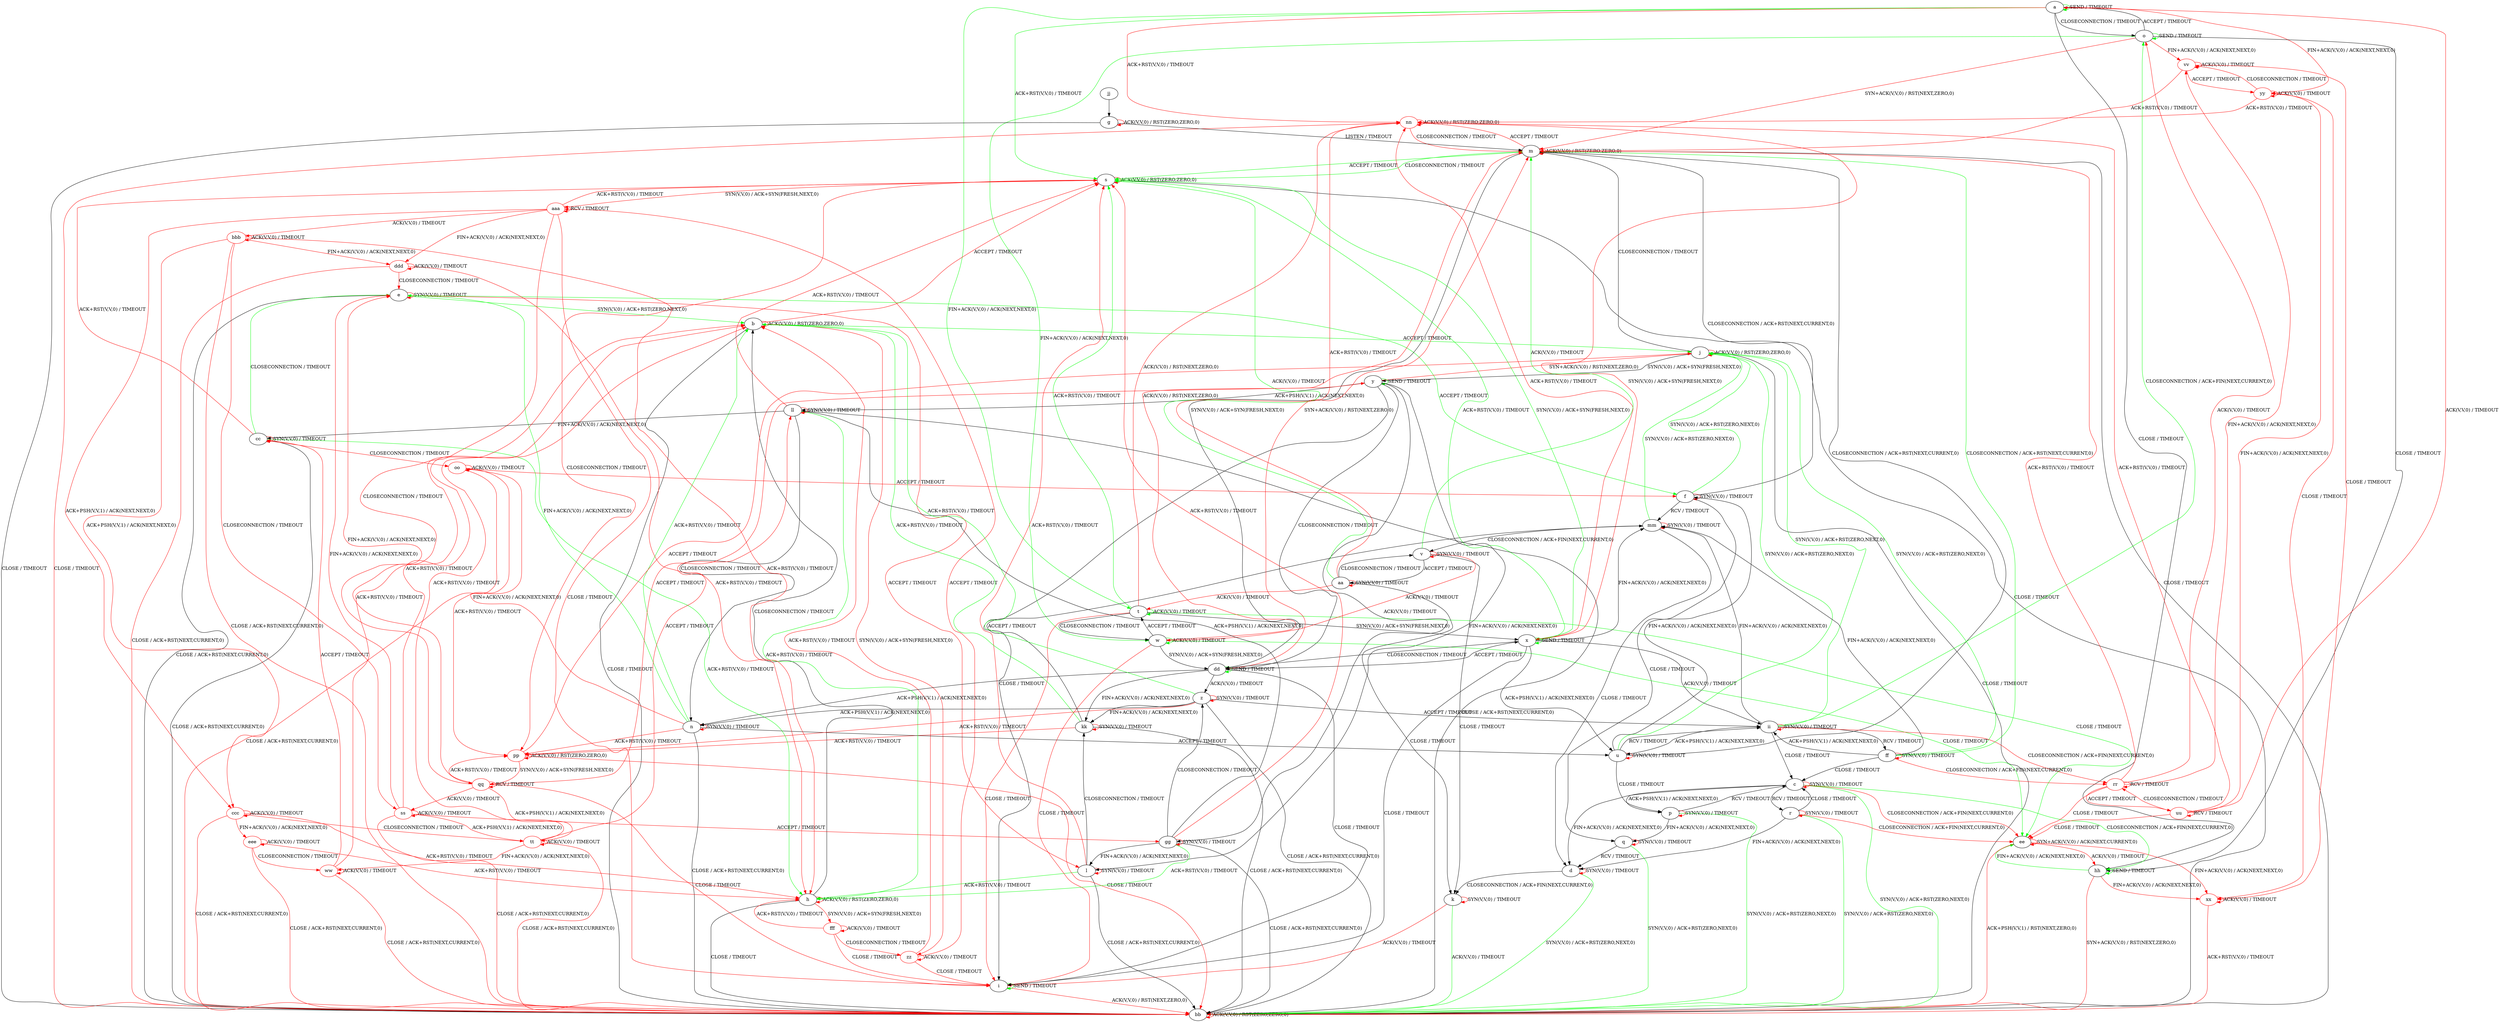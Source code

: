 digraph "" {
	graph ["Incoming time"=5.835229396820068,
		"Outgoing time"=9.837348937988281,
		Output="{'States': 58, 'Transitions': 871, 'Filename': '../results/tcp/TCP_Linux_Server-TCP_Windows8_Server-cvc4-4.dot'}",
		Reference="{'States': 58, 'Transitions': 685, 'Filename': '../subjects/tcp/TCP_Linux_Server.dot'}",
		Solver=cvc4,
		Updated="{'States': 39, 'Transitions': 495, 'Filename': '../subjects/tcp/TCP_Windows8_Server.dot'}",
		"f-measure"=0.5237288135593221,
		precision=0.6242424242424243,
		recall=0.4510948905109489
	];
	a -> a [key=0,
	color=green,
	label="SEND / TIMEOUT"];
a -> o [key=0,
label="CLOSECONNECTION / TIMEOUT"];
a -> s [key=0,
color=green,
label="ACK+RST(V,V,0) / TIMEOUT"];
a -> t [key=0,
color=green,
label="FIN+ACK(V,V,0) / ACK(NEXT,NEXT,0)"];
a -> hh [key=0,
label="CLOSE / TIMEOUT"];
nn [color=red];
a -> nn [key=0,
color=red,
label="ACK+RST(V,V,0) / TIMEOUT"];
yy [color=red];
a -> yy [key=0,
color=red,
label="FIN+ACK(V,V,0) / ACK(NEXT,NEXT,0)"];
b -> b [key=0,
color=red,
label="ACK(V,V,0) / RST(ZERO,ZERO,0)"];
b -> j [key=0,
color=green,
label="ACCEPT / TIMEOUT"];
b -> s [key=0,
color=red,
label="ACCEPT / TIMEOUT"];
b -> bb [key=0,
label="CLOSE / TIMEOUT"];
zz [color=red];
b -> zz [key=0,
color=red,
label="SYN(V,V,0) / ACK+SYN(FRESH,NEXT,0)"];
c -> c [key=0,
color=red,
label="SYN(V,V,0) / TIMEOUT"];
c -> d [key=0,
label="FIN+ACK(V,V,0) / ACK(NEXT,NEXT,0)"];
c -> p [key=0,
label="ACK+PSH(V,V,1) / ACK(NEXT,NEXT,0)"];
c -> r [key=0,
label="RCV / TIMEOUT"];
c -> bb [key=0,
color=green,
label="SYN(V,V,0) / ACK+RST(ZERO,NEXT,0)"];
c -> ee [key=0,
color=red,
label="CLOSECONNECTION / ACK+FIN(NEXT,CURRENT,0)"];
c -> hh [key=0,
color=green,
label="CLOSECONNECTION / ACK+FIN(NEXT,CURRENT,0)"];
d -> d [key=0,
color=red,
label="SYN(V,V,0) / TIMEOUT"];
d -> k [key=0,
label="CLOSECONNECTION / ACK+FIN(NEXT,CURRENT,0)"];
d -> bb [key=0,
color=green,
label="SYN(V,V,0) / ACK+RST(ZERO,NEXT,0)"];
e -> b [key=0,
color=green,
label="SYN(V,V,0) / ACK+RST(ZERO,NEXT,0)"];
e -> e [key=0,
color=red,
label="SYN(V,V,0) / TIMEOUT"];
e -> f [key=0,
color=green,
label="ACCEPT / TIMEOUT"];
e -> l [key=0,
color=red,
label="ACCEPT / TIMEOUT"];
e -> bb [key=0,
label="CLOSE / ACK+RST(NEXT,CURRENT,0)"];
f -> f [key=0,
color=red,
label="SYN(V,V,0) / TIMEOUT"];
f -> j [key=0,
color=green,
label="SYN(V,V,0) / ACK+RST(ZERO,NEXT,0)"];
f -> m [key=0,
label="CLOSECONNECTION / ACK+RST(NEXT,CURRENT,0)"];
f -> q [key=0,
label="CLOSE / TIMEOUT"];
f -> mm [key=0,
label="RCV / TIMEOUT"];
g -> g [key=0,
color=red,
label="ACK(V,V,0) / RST(ZERO,ZERO,0)"];
g -> m [key=0,
label="LISTEN / TIMEOUT"];
g -> bb [key=0,
label="CLOSE / TIMEOUT"];
h -> b [key=0,
label="CLOSECONNECTION / TIMEOUT"];
h -> h [key=0,
color=red,
label="ACK(V,V,0) / RST(ZERO,ZERO,0)"];
h -> bb [key=0,
label="CLOSE / TIMEOUT"];
fff [color=red];
h -> fff [key=0,
color=red,
label="SYN(V,V,0) / ACK+SYN(FRESH,NEXT,0)"];
i -> i [key=0,
color=green,
label="SEND / TIMEOUT"];
i -> bb [key=0,
color=red,
label="ACK(V,V,0) / RST(NEXT,ZERO,0)"];
j -> j [key=0,
color=red,
label="ACK(V,V,0) / RST(ZERO,ZERO,0)"];
j -> m [key=0,
label="CLOSECONNECTION / TIMEOUT"];
j -> y [key=0,
label="SYN(V,V,0) / ACK+SYN(FRESH,NEXT,0)"];
j -> bb [key=0,
label="CLOSE / TIMEOUT"];
k -> i [key=0,
color=red,
label="ACK(V,V,0) / TIMEOUT"];
k -> k [key=0,
color=red,
label="SYN(V,V,0) / TIMEOUT"];
k -> bb [key=0,
color=green,
label="ACK(V,V,0) / TIMEOUT"];
l -> h [key=0,
color=green,
label="ACK+RST(V,V,0) / TIMEOUT"];
l -> l [key=0,
color=red,
label="SYN(V,V,0) / TIMEOUT"];
l -> s [key=0,
color=red,
label="ACK+RST(V,V,0) / TIMEOUT"];
l -> bb [key=0,
label="CLOSE / ACK+RST(NEXT,CURRENT,0)"];
l -> kk [key=0,
label="CLOSECONNECTION / TIMEOUT"];
m -> m [key=0,
color=red,
label="ACK(V,V,0) / RST(ZERO,ZERO,0)"];
m -> s [key=0,
color=green,
label="ACCEPT / TIMEOUT"];
m -> bb [key=0,
label="CLOSE / TIMEOUT"];
m -> dd [key=0,
label="SYN(V,V,0) / ACK+SYN(FRESH,NEXT,0)"];
m -> nn [key=0,
color=red,
label="ACCEPT / TIMEOUT"];
n -> b [key=0,
color=green,
label="ACK+RST(V,V,0) / TIMEOUT"];
n -> e [key=0,
color=green,
label="FIN+ACK(V,V,0) / ACK(NEXT,NEXT,0)"];
n -> n [key=0,
color=red,
label="SYN(V,V,0) / TIMEOUT"];
n -> u [key=0,
label="ACCEPT / TIMEOUT"];
n -> bb [key=0,
label="CLOSE / ACK+RST(NEXT,CURRENT,0)"];
oo [color=red];
n -> oo [key=0,
color=red,
label="FIN+ACK(V,V,0) / ACK(NEXT,NEXT,0)"];
pp [color=red];
n -> pp [key=0,
color=red,
label="ACK+RST(V,V,0) / TIMEOUT"];
o -> a [key=0,
label="ACCEPT / TIMEOUT"];
o -> m [key=0,
color=red,
label="SYN+ACK(V,V,0) / RST(NEXT,ZERO,0)"];
o -> o [key=0,
color=green,
label="SEND / TIMEOUT"];
o -> w [key=0,
color=green,
label="FIN+ACK(V,V,0) / ACK(NEXT,NEXT,0)"];
o -> hh [key=0,
label="CLOSE / TIMEOUT"];
vv [color=red];
o -> vv [key=0,
color=red,
label="FIN+ACK(V,V,0) / ACK(NEXT,NEXT,0)"];
p -> c [key=0,
label="RCV / TIMEOUT"];
p -> p [key=0,
color=red,
label="SYN(V,V,0) / TIMEOUT"];
p -> q [key=0,
label="FIN+ACK(V,V,0) / ACK(NEXT,NEXT,0)"];
p -> bb [key=0,
color=green,
label="SYN(V,V,0) / ACK+RST(ZERO,NEXT,0)"];
q -> d [key=0,
label="RCV / TIMEOUT"];
q -> q [key=0,
color=red,
label="SYN(V,V,0) / TIMEOUT"];
q -> bb [key=0,
color=green,
label="SYN(V,V,0) / ACK+RST(ZERO,NEXT,0)"];
r -> c [key=0,
label="CLOSE / TIMEOUT"];
r -> d [key=0,
label="FIN+ACK(V,V,0) / ACK(NEXT,NEXT,0)"];
r -> r [key=0,
color=red,
label="SYN(V,V,0) / TIMEOUT"];
r -> bb [key=0,
color=green,
label="SYN(V,V,0) / ACK+RST(ZERO,NEXT,0)"];
r -> ee [key=0,
color=red,
label="CLOSECONNECTION / ACK+FIN(NEXT,CURRENT,0)"];
s -> m [key=0,
color=green,
label="CLOSECONNECTION / TIMEOUT"];
s -> s [key=0,
color=red,
label="ACK(V,V,0) / RST(ZERO,ZERO,0)"];
s -> x [key=0,
color=green,
label="SYN(V,V,0) / ACK+SYN(FRESH,NEXT,0)"];
s -> bb [key=0,
label="CLOSE / TIMEOUT"];
s -> pp [key=0,
color=red,
label="CLOSECONNECTION / TIMEOUT"];
aaa [color=red];
s -> aaa [key=0,
color=red,
label="SYN(V,V,0) / ACK+SYN(FRESH,NEXT,0)"];
t -> i [key=0,
color=red,
label="CLOSE / TIMEOUT"];
t -> s [key=0,
color=green,
label="ACK+RST(V,V,0) / TIMEOUT"];
t -> t [key=0,
color=green,
label="ACK(V,V,0) / TIMEOUT"];
t -> w [key=0,
label="CLOSECONNECTION / TIMEOUT"];
t -> x [key=0,
label="SYN(V,V,0) / ACK+SYN(FRESH,NEXT,0)"];
t -> ee [key=0,
color=green,
label="CLOSE / TIMEOUT"];
t -> nn [key=0,
color=red,
label="ACK(V,V,0) / RST(NEXT,ZERO,0)"];
u -> f [key=0,
label="FIN+ACK(V,V,0) / ACK(NEXT,NEXT,0)"];
u -> j [key=0,
color=green,
label="SYN(V,V,0) / ACK+RST(ZERO,NEXT,0)"];
u -> m [key=0,
label="CLOSECONNECTION / ACK+RST(NEXT,CURRENT,0)"];
u -> p [key=0,
label="CLOSE / TIMEOUT"];
u -> u [key=0,
color=red,
label="SYN(V,V,0) / TIMEOUT"];
u -> ii [key=0,
label="RCV / TIMEOUT"];
v -> k [key=0,
label="CLOSE / TIMEOUT"];
v -> m [key=0,
color=green,
label="ACK(V,V,0) / TIMEOUT"];
v -> v [key=0,
color=red,
label="SYN(V,V,0) / TIMEOUT"];
v -> w [key=0,
color=red,
label="ACK(V,V,0) / TIMEOUT"];
v -> aa [key=0,
label="ACCEPT / TIMEOUT"];
w -> i [key=0,
color=red,
label="CLOSE / TIMEOUT"];
w -> m [key=0,
color=red,
label="ACK(V,V,0) / RST(NEXT,ZERO,0)"];
w -> t [key=0,
label="ACCEPT / TIMEOUT"];
w -> w [key=0,
color=green,
label="ACK(V,V,0) / TIMEOUT"];
w -> dd [key=0,
label="SYN(V,V,0) / ACK+SYN(FRESH,NEXT,0)"];
w -> ee [key=0,
color=green,
label="CLOSE / TIMEOUT"];
x -> i [key=0,
label="CLOSE / TIMEOUT"];
x -> s [key=0,
color=green,
label="ACK+RST(V,V,0) / TIMEOUT"];
x -> u [key=0,
label="ACK+PSH(V,V,1) / ACK(NEXT,NEXT,0)"];
x -> x [key=0,
color=green,
label="SEND / TIMEOUT"];
x -> dd [key=0,
label="CLOSECONNECTION / TIMEOUT"];
x -> ii [key=0,
label="ACK(V,V,0) / TIMEOUT"];
x -> mm [key=0,
label="FIN+ACK(V,V,0) / ACK(NEXT,NEXT,0)"];
x -> nn [key=0,
color=red,
label="ACK+RST(V,V,0) / TIMEOUT"];
y -> i [key=0,
label="CLOSE / TIMEOUT"];
y -> j [key=0,
color=red,
label="SYN+ACK(V,V,0) / RST(NEXT,ZERO,0)"];
y -> l [key=0,
label="FIN+ACK(V,V,0) / ACK(NEXT,NEXT,0)"];
y -> y [key=0,
color=green,
label="SEND / TIMEOUT"];
y -> dd [key=0,
label="CLOSECONNECTION / TIMEOUT"];
y -> gg [key=0,
label="ACK(V,V,0) / TIMEOUT"];
y -> ll [key=0,
label="ACK+PSH(V,V,1) / ACK(NEXT,NEXT,0)"];
z -> b [key=0,
color=green,
label="ACK+RST(V,V,0) / TIMEOUT"];
z -> n [key=0,
label="ACK+PSH(V,V,1) / ACK(NEXT,NEXT,0)"];
z -> z [key=0,
color=red,
label="SYN(V,V,0) / TIMEOUT"];
z -> bb [key=0,
label="CLOSE / ACK+RST(NEXT,CURRENT,0)"];
z -> ii [key=0,
label="ACCEPT / TIMEOUT"];
z -> kk [key=0,
label="FIN+ACK(V,V,0) / ACK(NEXT,NEXT,0)"];
z -> pp [key=0,
color=red,
label="ACK+RST(V,V,0) / TIMEOUT"];
aa -> k [key=0,
label="CLOSE / TIMEOUT"];
aa -> s [key=0,
color=green,
label="ACK(V,V,0) / TIMEOUT"];
aa -> t [key=0,
color=red,
label="ACK(V,V,0) / TIMEOUT"];
aa -> v [key=0,
label="CLOSECONNECTION / TIMEOUT"];
aa -> aa [key=0,
color=red,
label="SYN(V,V,0) / TIMEOUT"];
aa -> nn [key=0,
color=red,
label="ACK+RST(V,V,0) / TIMEOUT"];
bb -> bb [key=0,
color=red,
label="ACK(V,V,0) / RST(ZERO,ZERO,0)"];
cc -> e [key=0,
color=green,
label="CLOSECONNECTION / TIMEOUT"];
cc -> h [key=0,
color=green,
label="ACK+RST(V,V,0) / TIMEOUT"];
cc -> s [key=0,
color=red,
label="ACK+RST(V,V,0) / TIMEOUT"];
cc -> bb [key=0,
label="CLOSE / ACK+RST(NEXT,CURRENT,0)"];
cc -> cc [key=0,
color=red,
label="SYN(V,V,0) / TIMEOUT"];
cc -> oo [key=0,
color=red,
label="CLOSECONNECTION / TIMEOUT"];
dd -> i [key=0,
label="CLOSE / TIMEOUT"];
dd -> m [key=0,
color=red,
label="SYN+ACK(V,V,0) / RST(NEXT,ZERO,0)"];
dd -> n [key=0,
label="ACK+PSH(V,V,1) / ACK(NEXT,NEXT,0)"];
dd -> x [key=0,
label="ACCEPT / TIMEOUT"];
dd -> z [key=0,
label="ACK(V,V,0) / TIMEOUT"];
dd -> dd [key=0,
color=green,
label="SEND / TIMEOUT"];
dd -> kk [key=0,
label="FIN+ACK(V,V,0) / ACK(NEXT,NEXT,0)"];
ee -> bb [key=0,
color=red,
label="ACK+PSH(V,V,1) / RST(NEXT,ZERO,0)"];
ee -> ee [key=0,
color=red,
label="SYN+ACK(V,V,0) / ACK(NEXT,CURRENT,0)"];
ee -> hh [key=0,
color=red,
label="ACK(V,V,0) / TIMEOUT"];
xx [color=red];
ee -> xx [key=0,
color=red,
label="FIN+ACK(V,V,0) / ACK(NEXT,NEXT,0)"];
ff -> c [key=0,
label="CLOSE / TIMEOUT"];
ff -> j [key=0,
color=green,
label="SYN(V,V,0) / ACK+RST(ZERO,NEXT,0)"];
ff -> m [key=0,
color=green,
label="CLOSECONNECTION / ACK+RST(NEXT,CURRENT,0)"];
ff -> ff [key=0,
color=red,
label="SYN(V,V,0) / TIMEOUT"];
ff -> ii [key=0,
label="ACK+PSH(V,V,1) / ACK(NEXT,NEXT,0)"];
ff -> mm [key=0,
label="FIN+ACK(V,V,0) / ACK(NEXT,NEXT,0)"];
rr [color=red];
ff -> rr [key=0,
color=red,
label="CLOSECONNECTION / ACK+FIN(NEXT,CURRENT,0)"];
gg -> h [key=0,
color=green,
label="ACK+RST(V,V,0) / TIMEOUT"];
gg -> l [key=0,
label="FIN+ACK(V,V,0) / ACK(NEXT,NEXT,0)"];
gg -> s [key=0,
color=red,
label="ACK+RST(V,V,0) / TIMEOUT"];
gg -> z [key=0,
label="CLOSECONNECTION / TIMEOUT"];
gg -> bb [key=0,
label="CLOSE / ACK+RST(NEXT,CURRENT,0)"];
gg -> gg [key=0,
color=red,
label="SYN(V,V,0) / TIMEOUT"];
gg -> ll [key=0,
label="ACK+PSH(V,V,1) / ACK(NEXT,NEXT,0)"];
hh -> bb [key=0,
color=red,
label="SYN+ACK(V,V,0) / RST(NEXT,ZERO,0)"];
hh -> ee [key=0,
color=green,
label="FIN+ACK(V,V,0) / ACK(NEXT,NEXT,0)"];
hh -> hh [key=0,
color=green,
label="SEND / TIMEOUT"];
hh -> xx [key=0,
color=red,
label="FIN+ACK(V,V,0) / ACK(NEXT,NEXT,0)"];
ii -> c [key=0,
label="CLOSE / TIMEOUT"];
ii -> j [key=0,
color=green,
label="SYN(V,V,0) / ACK+RST(ZERO,NEXT,0)"];
ii -> o [key=0,
color=green,
label="CLOSECONNECTION / ACK+FIN(NEXT,CURRENT,0)"];
ii -> u [key=0,
label="ACK+PSH(V,V,1) / ACK(NEXT,NEXT,0)"];
ii -> ff [key=0,
label="RCV / TIMEOUT"];
ii -> ii [key=0,
color=red,
label="SYN(V,V,0) / TIMEOUT"];
ii -> mm [key=0,
label="FIN+ACK(V,V,0) / ACK(NEXT,NEXT,0)"];
ii -> rr [key=0,
color=red,
label="CLOSECONNECTION / ACK+FIN(NEXT,CURRENT,0)"];
jj -> g [key=0];
kk -> b [key=0,
color=green,
label="ACK+RST(V,V,0) / TIMEOUT"];
kk -> bb [key=0,
label="CLOSE / ACK+RST(NEXT,CURRENT,0)"];
kk -> kk [key=0,
color=red,
label="SYN(V,V,0) / TIMEOUT"];
kk -> mm [key=0,
label="ACCEPT / TIMEOUT"];
kk -> pp [key=0,
color=red,
label="ACK+RST(V,V,0) / TIMEOUT"];
ll -> h [key=0,
color=green,
label="ACK+RST(V,V,0) / TIMEOUT"];
ll -> n [key=0,
label="CLOSECONNECTION / TIMEOUT"];
ll -> s [key=0,
color=red,
label="ACK+RST(V,V,0) / TIMEOUT"];
ll -> bb [key=0,
label="CLOSE / ACK+RST(NEXT,CURRENT,0)"];
ll -> cc [key=0,
label="FIN+ACK(V,V,0) / ACK(NEXT,NEXT,0)"];
ll -> ll [key=0,
color=red,
label="SYN(V,V,0) / TIMEOUT"];
mm -> d [key=0,
label="CLOSE / TIMEOUT"];
mm -> j [key=0,
color=green,
label="SYN(V,V,0) / ACK+RST(ZERO,NEXT,0)"];
mm -> v [key=0,
label="CLOSECONNECTION / ACK+FIN(NEXT,CURRENT,0)"];
mm -> mm [key=0,
color=red,
label="SYN(V,V,0) / TIMEOUT"];
nn -> m [key=0,
color=red,
label="CLOSECONNECTION / TIMEOUT"];
nn -> x [key=0,
color=red,
label="SYN(V,V,0) / ACK+SYN(FRESH,NEXT,0)"];
nn -> bb [key=0,
color=red,
label="CLOSE / TIMEOUT"];
nn -> nn [key=0,
color=red,
label="ACK(V,V,0) / RST(ZERO,ZERO,0)"];
oo -> f [key=0,
color=red,
label="ACCEPT / TIMEOUT"];
oo -> bb [key=0,
color=red,
label="CLOSE / ACK+RST(NEXT,CURRENT,0)"];
oo -> oo [key=0,
color=red,
label="ACK(V,V,0) / TIMEOUT"];
oo -> pp [key=0,
color=red,
label="ACK+RST(V,V,0) / TIMEOUT"];
pp -> j [key=0,
color=red,
label="ACCEPT / TIMEOUT"];
pp -> bb [key=0,
color=red,
label="CLOSE / TIMEOUT"];
pp -> pp [key=0,
color=red,
label="ACK(V,V,0) / RST(ZERO,ZERO,0)"];
qq [color=red];
pp -> qq [key=0,
color=red,
label="SYN(V,V,0) / ACK+SYN(FRESH,NEXT,0)"];
qq -> e [key=0,
color=red,
label="FIN+ACK(V,V,0) / ACK(NEXT,NEXT,0)"];
qq -> i [key=0,
color=red,
label="CLOSE / TIMEOUT"];
qq -> y [key=0,
color=red,
label="ACCEPT / TIMEOUT"];
qq -> pp [key=0,
color=red,
label="ACK+RST(V,V,0) / TIMEOUT"];
qq -> qq [key=0,
color=red,
label="RCV / TIMEOUT"];
ss [color=red];
qq -> ss [key=0,
color=red,
label="ACK(V,V,0) / TIMEOUT"];
tt [color=red];
qq -> tt [key=0,
color=red,
label="ACK+PSH(V,V,1) / ACK(NEXT,NEXT,0)"];
rr -> m [key=0,
color=red,
label="ACK+RST(V,V,0) / TIMEOUT"];
rr -> o [key=0,
color=red,
label="ACK(V,V,0) / TIMEOUT"];
rr -> ee [key=0,
color=red,
label="CLOSE / TIMEOUT"];
rr -> rr [key=0,
color=red,
label="RCV / TIMEOUT"];
uu [color=red];
rr -> uu [key=0,
color=red,
label="ACCEPT / TIMEOUT"];
rr -> vv [key=0,
color=red,
label="FIN+ACK(V,V,0) / ACK(NEXT,NEXT,0)"];
ss -> b [key=0,
color=red,
label="ACK+RST(V,V,0) / TIMEOUT"];
ss -> e [key=0,
color=red,
label="FIN+ACK(V,V,0) / ACK(NEXT,NEXT,0)"];
ss -> bb [key=0,
color=red,
label="CLOSE / ACK+RST(NEXT,CURRENT,0)"];
ss -> gg [key=0,
color=red,
label="ACCEPT / TIMEOUT"];
ss -> ss [key=0,
color=red,
label="ACK(V,V,0) / TIMEOUT"];
ss -> tt [key=0,
color=red,
label="ACK+PSH(V,V,1) / ACK(NEXT,NEXT,0)"];
tt -> b [key=0,
color=red,
label="ACK+RST(V,V,0) / TIMEOUT"];
tt -> bb [key=0,
color=red,
label="CLOSE / ACK+RST(NEXT,CURRENT,0)"];
tt -> ll [key=0,
color=red,
label="ACCEPT / TIMEOUT"];
tt -> tt [key=0,
color=red,
label="ACK(V,V,0) / TIMEOUT"];
ww [color=red];
tt -> ww [key=0,
color=red,
label="FIN+ACK(V,V,0) / ACK(NEXT,NEXT,0)"];
uu -> a [key=0,
color=red,
label="ACK(V,V,0) / TIMEOUT"];
uu -> ee [key=0,
color=red,
label="CLOSE / TIMEOUT"];
uu -> nn [key=0,
color=red,
label="ACK+RST(V,V,0) / TIMEOUT"];
uu -> rr [key=0,
color=red,
label="CLOSECONNECTION / TIMEOUT"];
uu -> uu [key=0,
color=red,
label="RCV / TIMEOUT"];
uu -> yy [key=0,
color=red,
label="FIN+ACK(V,V,0) / ACK(NEXT,NEXT,0)"];
vv -> m [key=0,
color=red,
label="ACK+RST(V,V,0) / TIMEOUT"];
vv -> vv [key=0,
color=red,
label="ACK(V,V,0) / TIMEOUT"];
vv -> xx [key=0,
color=red,
label="CLOSE / TIMEOUT"];
vv -> yy [key=0,
color=red,
label="ACCEPT / TIMEOUT"];
ww -> b [key=0,
color=red,
label="ACK+RST(V,V,0) / TIMEOUT"];
ww -> bb [key=0,
color=red,
label="CLOSE / ACK+RST(NEXT,CURRENT,0)"];
ww -> cc [key=0,
color=red,
label="ACCEPT / TIMEOUT"];
ww -> ww [key=0,
color=red,
label="ACK(V,V,0) / TIMEOUT"];
xx -> bb [key=0,
color=red,
label="ACK+RST(V,V,0) / TIMEOUT"];
xx -> xx [key=0,
color=red,
label="ACK(V,V,0) / TIMEOUT"];
yy -> nn [key=0,
color=red,
label="ACK+RST(V,V,0) / TIMEOUT"];
yy -> vv [key=0,
color=red,
label="CLOSECONNECTION / TIMEOUT"];
yy -> xx [key=0,
color=red,
label="CLOSE / TIMEOUT"];
yy -> yy [key=0,
color=red,
label="ACK(V,V,0) / TIMEOUT"];
zz -> b [key=0,
color=red,
label="ACK+RST(V,V,0) / TIMEOUT"];
zz -> i [key=0,
color=red,
label="CLOSE / TIMEOUT"];
zz -> zz [key=0,
color=red,
label="ACK(V,V,0) / TIMEOUT"];
zz -> aaa [key=0,
color=red,
label="ACCEPT / TIMEOUT"];
aaa -> i [key=0,
color=red,
label="CLOSE / TIMEOUT"];
aaa -> s [key=0,
color=red,
label="ACK+RST(V,V,0) / TIMEOUT"];
aaa -> qq [key=0,
color=red,
label="CLOSECONNECTION / TIMEOUT"];
aaa -> aaa [key=0,
color=red,
label="RCV / TIMEOUT"];
bbb [color=red];
aaa -> bbb [key=0,
color=red,
label="ACK(V,V,0) / TIMEOUT"];
ccc [color=red];
aaa -> ccc [key=0,
color=red,
label="ACK+PSH(V,V,1) / ACK(NEXT,NEXT,0)"];
ddd [color=red];
aaa -> ddd [key=0,
color=red,
label="FIN+ACK(V,V,0) / ACK(NEXT,NEXT,0)"];
bbb -> h [key=0,
color=red,
label="ACK+RST(V,V,0) / TIMEOUT"];
bbb -> bb [key=0,
color=red,
label="CLOSE / ACK+RST(NEXT,CURRENT,0)"];
bbb -> ss [key=0,
color=red,
label="CLOSECONNECTION / TIMEOUT"];
bbb -> bbb [key=0,
color=red,
label="ACK(V,V,0) / TIMEOUT"];
bbb -> ccc [key=0,
color=red,
label="ACK+PSH(V,V,1) / ACK(NEXT,NEXT,0)"];
bbb -> ddd [key=0,
color=red,
label="FIN+ACK(V,V,0) / ACK(NEXT,NEXT,0)"];
ccc -> h [key=0,
color=red,
label="ACK+RST(V,V,0) / TIMEOUT"];
ccc -> bb [key=0,
color=red,
label="CLOSE / ACK+RST(NEXT,CURRENT,0)"];
ccc -> tt [key=0,
color=red,
label="CLOSECONNECTION / TIMEOUT"];
ccc -> ccc [key=0,
color=red,
label="ACK(V,V,0) / TIMEOUT"];
eee [color=red];
ccc -> eee [key=0,
color=red,
label="FIN+ACK(V,V,0) / ACK(NEXT,NEXT,0)"];
ddd -> e [key=0,
color=red,
label="CLOSECONNECTION / TIMEOUT"];
ddd -> h [key=0,
color=red,
label="ACK+RST(V,V,0) / TIMEOUT"];
ddd -> bb [key=0,
color=red,
label="CLOSE / ACK+RST(NEXT,CURRENT,0)"];
ddd -> ddd [key=0,
color=red,
label="ACK(V,V,0) / TIMEOUT"];
eee -> h [key=0,
color=red,
label="ACK+RST(V,V,0) / TIMEOUT"];
eee -> bb [key=0,
color=red,
label="CLOSE / ACK+RST(NEXT,CURRENT,0)"];
eee -> ww [key=0,
color=red,
label="CLOSECONNECTION / TIMEOUT"];
eee -> eee [key=0,
color=red,
label="ACK(V,V,0) / TIMEOUT"];
fff -> h [key=0,
color=red,
label="ACK+RST(V,V,0) / TIMEOUT"];
fff -> i [key=0,
color=red,
label="CLOSE / TIMEOUT"];
fff -> zz [key=0,
color=red,
label="CLOSECONNECTION / TIMEOUT"];
fff -> fff [key=0,
color=red,
label="ACK(V,V,0) / TIMEOUT"];
}
